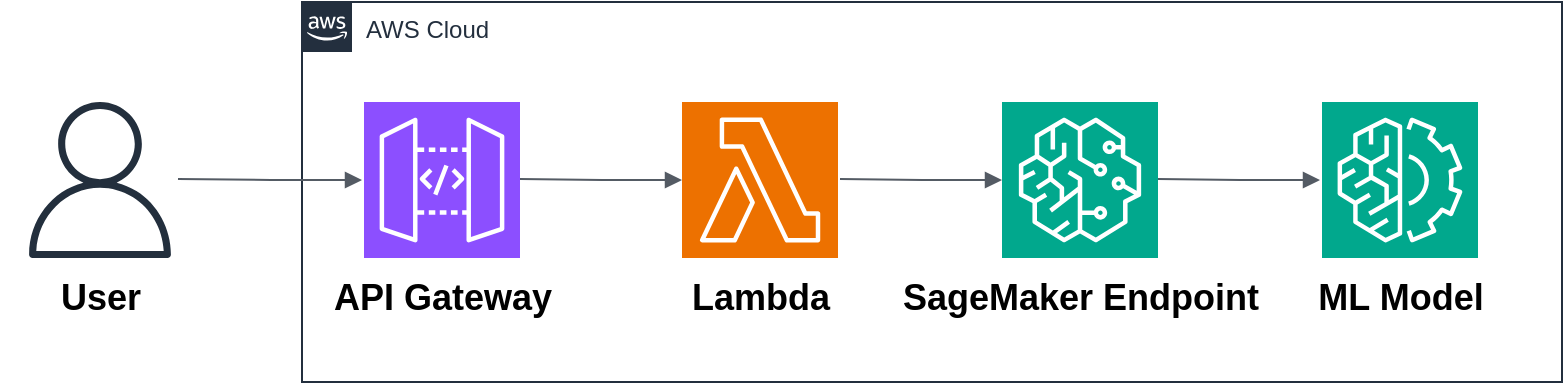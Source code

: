 <mxfile version="28.2.1">
  <diagram name="Static Website Hosting" id="BGMLYR5DGVPc2XYgn4jy">
    <mxGraphModel dx="1426" dy="777" grid="1" gridSize="10" guides="1" tooltips="1" connect="1" arrows="1" fold="1" page="1" pageScale="1" pageWidth="827" pageHeight="1169" math="0" shadow="0">
      <root>
        <mxCell id="0" />
        <mxCell id="1" parent="0" />
        <mxCell id="a8Rb8NSvhi7rfkRXS39f-1" value="AWS Cloud" style="points=[[0,0],[0.25,0],[0.5,0],[0.75,0],[1,0],[1,0.25],[1,0.5],[1,0.75],[1,1],[0.75,1],[0.5,1],[0.25,1],[0,1],[0,0.75],[0,0.5],[0,0.25]];outlineConnect=0;gradientColor=none;html=1;whiteSpace=wrap;fontSize=12;fontStyle=0;container=1;pointerEvents=0;collapsible=0;recursiveResize=0;shape=mxgraph.aws4.group;grIcon=mxgraph.aws4.group_aws_cloud_alt;strokeColor=#232F3E;fillColor=none;verticalAlign=top;align=left;spacingLeft=30;fontColor=#232F3E;dashed=0;" parent="1" vertex="1">
          <mxGeometry x="170" y="270" width="630" height="190" as="geometry" />
        </mxCell>
        <mxCell id="a8Rb8NSvhi7rfkRXS39f-5" value="API Gateway" style="text;strokeColor=none;fillColor=none;html=1;fontSize=18;fontStyle=1;verticalAlign=middle;align=center;" parent="a8Rb8NSvhi7rfkRXS39f-1" vertex="1">
          <mxGeometry x="20" y="128" width="100" height="40" as="geometry" />
        </mxCell>
        <mxCell id="a8Rb8NSvhi7rfkRXS39f-6" value="Lambda" style="text;strokeColor=none;fillColor=none;html=1;fontSize=18;fontStyle=1;verticalAlign=middle;align=center;" parent="a8Rb8NSvhi7rfkRXS39f-1" vertex="1">
          <mxGeometry x="179" y="128" width="100" height="40" as="geometry" />
        </mxCell>
        <mxCell id="a8Rb8NSvhi7rfkRXS39f-7" value="SageMaker Endpoint" style="text;strokeColor=none;fillColor=none;html=1;fontSize=18;fontStyle=1;verticalAlign=middle;align=center;" parent="a8Rb8NSvhi7rfkRXS39f-1" vertex="1">
          <mxGeometry x="339" y="128" width="100" height="40" as="geometry" />
        </mxCell>
        <mxCell id="a8Rb8NSvhi7rfkRXS39f-8" value="" style="edgeStyle=orthogonalEdgeStyle;html=1;endArrow=block;elbow=vertical;startArrow=none;endFill=1;strokeColor=#545B64;rounded=0;" parent="a8Rb8NSvhi7rfkRXS39f-1" edge="1">
          <mxGeometry width="100" relative="1" as="geometry">
            <mxPoint x="109" y="88.5" as="sourcePoint" />
            <mxPoint x="190" y="89" as="targetPoint" />
          </mxGeometry>
        </mxCell>
        <mxCell id="a8Rb8NSvhi7rfkRXS39f-9" value="" style="edgeStyle=orthogonalEdgeStyle;html=1;endArrow=block;elbow=vertical;startArrow=none;endFill=1;strokeColor=#545B64;rounded=0;" parent="a8Rb8NSvhi7rfkRXS39f-1" edge="1">
          <mxGeometry width="100" relative="1" as="geometry">
            <mxPoint x="269" y="88.5" as="sourcePoint" />
            <mxPoint x="350" y="89" as="targetPoint" />
          </mxGeometry>
        </mxCell>
        <mxCell id="a8Rb8NSvhi7rfkRXS39f-19" value="" style="edgeStyle=orthogonalEdgeStyle;html=1;endArrow=block;elbow=vertical;startArrow=none;endFill=1;strokeColor=#545B64;rounded=0;" parent="a8Rb8NSvhi7rfkRXS39f-1" edge="1">
          <mxGeometry width="100" relative="1" as="geometry">
            <mxPoint x="428" y="88.5" as="sourcePoint" />
            <mxPoint x="509" y="89" as="targetPoint" />
          </mxGeometry>
        </mxCell>
        <mxCell id="a8Rb8NSvhi7rfkRXS39f-21" value="ML Model" style="text;strokeColor=none;fillColor=none;html=1;fontSize=18;fontStyle=1;verticalAlign=middle;align=center;" parent="a8Rb8NSvhi7rfkRXS39f-1" vertex="1">
          <mxGeometry x="499" y="128" width="100" height="40" as="geometry" />
        </mxCell>
        <mxCell id="nvloOiHuD1VD7yiHZgIZ-1" value="" style="sketch=0;points=[[0,0,0],[0.25,0,0],[0.5,0,0],[0.75,0,0],[1,0,0],[0,1,0],[0.25,1,0],[0.5,1,0],[0.75,1,0],[1,1,0],[0,0.25,0],[0,0.5,0],[0,0.75,0],[1,0.25,0],[1,0.5,0],[1,0.75,0]];outlineConnect=0;fontColor=#232F3E;fillColor=#ED7100;strokeColor=#ffffff;dashed=0;verticalLabelPosition=bottom;verticalAlign=top;align=center;html=1;fontSize=12;fontStyle=0;aspect=fixed;shape=mxgraph.aws4.resourceIcon;resIcon=mxgraph.aws4.lambda;" vertex="1" parent="a8Rb8NSvhi7rfkRXS39f-1">
          <mxGeometry x="190" y="50" width="78" height="78" as="geometry" />
        </mxCell>
        <mxCell id="nvloOiHuD1VD7yiHZgIZ-2" value="" style="sketch=0;points=[[0,0,0],[0.25,0,0],[0.5,0,0],[0.75,0,0],[1,0,0],[0,1,0],[0.25,1,0],[0.5,1,0],[0.75,1,0],[1,1,0],[0,0.25,0],[0,0.5,0],[0,0.75,0],[1,0.25,0],[1,0.5,0],[1,0.75,0]];outlineConnect=0;fontColor=#232F3E;fillColor=#8C4FFF;strokeColor=#ffffff;dashed=0;verticalLabelPosition=bottom;verticalAlign=top;align=center;html=1;fontSize=12;fontStyle=0;aspect=fixed;shape=mxgraph.aws4.resourceIcon;resIcon=mxgraph.aws4.api_gateway;" vertex="1" parent="a8Rb8NSvhi7rfkRXS39f-1">
          <mxGeometry x="31" y="50" width="78" height="78" as="geometry" />
        </mxCell>
        <mxCell id="nvloOiHuD1VD7yiHZgIZ-3" value="" style="sketch=0;points=[[0,0,0],[0.25,0,0],[0.5,0,0],[0.75,0,0],[1,0,0],[0,1,0],[0.25,1,0],[0.5,1,0],[0.75,1,0],[1,1,0],[0,0.25,0],[0,0.5,0],[0,0.75,0],[1,0.25,0],[1,0.5,0],[1,0.75,0]];outlineConnect=0;fontColor=#232F3E;fillColor=#01A88D;strokeColor=#ffffff;dashed=0;verticalLabelPosition=bottom;verticalAlign=top;align=center;html=1;fontSize=12;fontStyle=0;aspect=fixed;shape=mxgraph.aws4.resourceIcon;resIcon=mxgraph.aws4.sagemaker;" vertex="1" parent="a8Rb8NSvhi7rfkRXS39f-1">
          <mxGeometry x="350" y="50" width="78" height="78" as="geometry" />
        </mxCell>
        <mxCell id="nvloOiHuD1VD7yiHZgIZ-4" value="" style="sketch=0;points=[[0,0,0],[0.25,0,0],[0.5,0,0],[0.75,0,0],[1,0,0],[0,1,0],[0.25,1,0],[0.5,1,0],[0.75,1,0],[1,1,0],[0,0.25,0],[0,0.5,0],[0,0.75,0],[1,0.25,0],[1,0.5,0],[1,0.75,0]];outlineConnect=0;fontColor=#232F3E;fillColor=#01A88D;strokeColor=#ffffff;dashed=0;verticalLabelPosition=bottom;verticalAlign=top;align=center;html=1;fontSize=12;fontStyle=0;aspect=fixed;shape=mxgraph.aws4.resourceIcon;resIcon=mxgraph.aws4.machine_learning;" vertex="1" parent="a8Rb8NSvhi7rfkRXS39f-1">
          <mxGeometry x="510" y="50" width="78" height="78" as="geometry" />
        </mxCell>
        <mxCell id="a8Rb8NSvhi7rfkRXS39f-10" value="" style="sketch=0;outlineConnect=0;fontColor=#232F3E;gradientColor=none;fillColor=#232F3D;strokeColor=none;dashed=0;verticalLabelPosition=bottom;verticalAlign=top;align=center;html=1;fontSize=12;fontStyle=0;aspect=fixed;pointerEvents=1;shape=mxgraph.aws4.user;" parent="1" vertex="1">
          <mxGeometry x="30" y="320" width="78" height="78" as="geometry" />
        </mxCell>
        <mxCell id="a8Rb8NSvhi7rfkRXS39f-11" value="&lt;strong data-end=&quot;218&quot; data-start=&quot;205&quot;&gt;User&lt;/strong&gt;" style="text;strokeColor=none;fillColor=none;html=1;fontSize=18;fontStyle=1;verticalAlign=middle;align=center;" parent="1" vertex="1">
          <mxGeometry x="19" y="398" width="100" height="40" as="geometry" />
        </mxCell>
        <mxCell id="a8Rb8NSvhi7rfkRXS39f-12" value="" style="edgeStyle=orthogonalEdgeStyle;html=1;endArrow=block;elbow=vertical;startArrow=none;endFill=1;strokeColor=#545B64;rounded=0;" parent="1" edge="1">
          <mxGeometry width="100" relative="1" as="geometry">
            <mxPoint x="108" y="358.5" as="sourcePoint" />
            <mxPoint x="200" y="359" as="targetPoint" />
          </mxGeometry>
        </mxCell>
      </root>
    </mxGraphModel>
  </diagram>
</mxfile>
